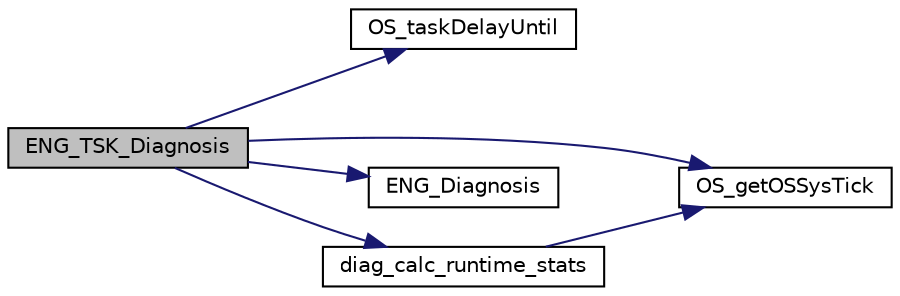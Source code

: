 digraph "ENG_TSK_Diagnosis"
{
  edge [fontname="Helvetica",fontsize="10",labelfontname="Helvetica",labelfontsize="10"];
  node [fontname="Helvetica",fontsize="10",shape=record];
  rankdir="LR";
  Node399 [label="ENG_TSK_Diagnosis",height=0.2,width=0.4,color="black", fillcolor="grey75", style="filled", fontcolor="black"];
  Node399 -> Node400 [color="midnightblue",fontsize="10",style="solid",fontname="Helvetica"];
  Node400 [label="OS_taskDelayUntil",height=0.2,width=0.4,color="black", fillcolor="white", style="filled",URL="$os_8c.html#a0f45ac2d8141fb57e8aece8c1c9e3cd6",tooltip="Delay a task until a specified time. "];
  Node399 -> Node401 [color="midnightblue",fontsize="10",style="solid",fontname="Helvetica"];
  Node401 [label="OS_getOSSysTick",height=0.2,width=0.4,color="black", fillcolor="white", style="filled",URL="$os_8c.html#a4c29aeb605d624ed4979a48ebde8b7f3",tooltip="returns OS based system tick value. "];
  Node399 -> Node402 [color="midnightblue",fontsize="10",style="solid",fontname="Helvetica"];
  Node402 [label="ENG_Diagnosis",height=0.2,width=0.4,color="black", fillcolor="white", style="filled",URL="$enginetask__cfg_8c.html#a01c99e0aabda0748979bf880b8e75148",tooltip="Engine Task for diagnosis. "];
  Node399 -> Node403 [color="midnightblue",fontsize="10",style="solid",fontname="Helvetica"];
  Node403 [label="diag_calc_runtime_stats",height=0.2,width=0.4,color="black", fillcolor="white", style="filled",URL="$runtime__stats__light_8c.html#a025023a48e69f56d567377830ecaa7bc",tooltip="Update the runtime stats. "];
  Node403 -> Node401 [color="midnightblue",fontsize="10",style="solid",fontname="Helvetica"];
}
